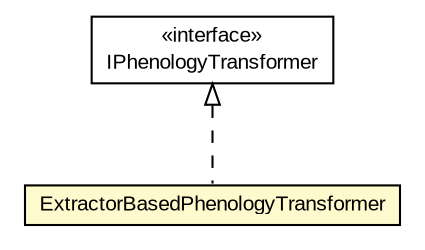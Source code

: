#!/usr/local/bin/dot
#
# Class diagram 
# Generated by UMLGraph version R5_6-24-gf6e263 (http://www.umlgraph.org/)
#

digraph G {
	edge [fontname="arial",fontsize=10,labelfontname="arial",labelfontsize=10];
	node [fontname="arial",fontsize=10,shape=plaintext];
	nodesep=0.25;
	ranksep=0.5;
	// edu.arizona.biosemantics.semanticmarkup.markupelement.phenology.transform.IPhenologyTransformer
	c66061 [label=<<table title="edu.arizona.biosemantics.semanticmarkup.markupelement.phenology.transform.IPhenologyTransformer" border="0" cellborder="1" cellspacing="0" cellpadding="2" port="p" href="./IPhenologyTransformer.html">
		<tr><td><table border="0" cellspacing="0" cellpadding="1">
<tr><td align="center" balign="center"> &#171;interface&#187; </td></tr>
<tr><td align="center" balign="center"> IPhenologyTransformer </td></tr>
		</table></td></tr>
		</table>>, URL="./IPhenologyTransformer.html", fontname="arial", fontcolor="black", fontsize=10.0];
	// edu.arizona.biosemantics.semanticmarkup.markupelement.phenology.transform.ExtractorBasedPhenologyTransformer
	c66062 [label=<<table title="edu.arizona.biosemantics.semanticmarkup.markupelement.phenology.transform.ExtractorBasedPhenologyTransformer" border="0" cellborder="1" cellspacing="0" cellpadding="2" port="p" bgcolor="lemonChiffon" href="./ExtractorBasedPhenologyTransformer.html">
		<tr><td><table border="0" cellspacing="0" cellpadding="1">
<tr><td align="center" balign="center"> ExtractorBasedPhenologyTransformer </td></tr>
		</table></td></tr>
		</table>>, URL="./ExtractorBasedPhenologyTransformer.html", fontname="arial", fontcolor="black", fontsize=10.0];
	//edu.arizona.biosemantics.semanticmarkup.markupelement.phenology.transform.ExtractorBasedPhenologyTransformer implements edu.arizona.biosemantics.semanticmarkup.markupelement.phenology.transform.IPhenologyTransformer
	c66061:p -> c66062:p [dir=back,arrowtail=empty,style=dashed];
}

